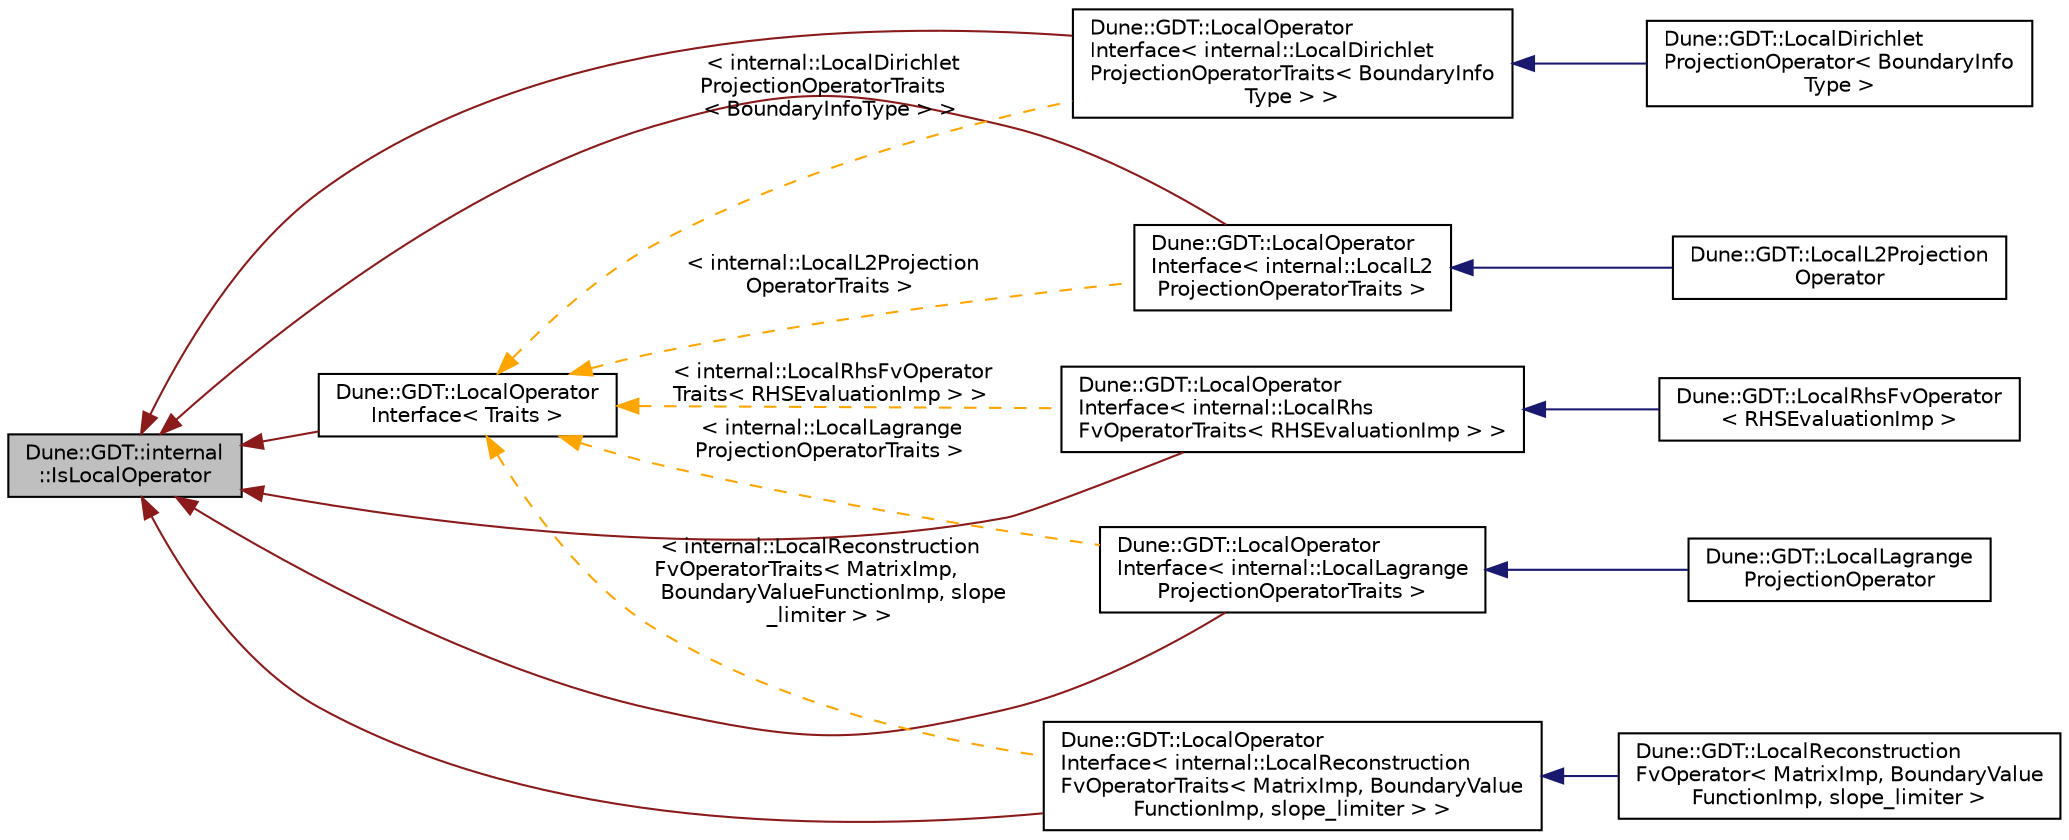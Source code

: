 digraph "Dune::GDT::internal::IsLocalOperator"
{
  edge [fontname="Helvetica",fontsize="10",labelfontname="Helvetica",labelfontsize="10"];
  node [fontname="Helvetica",fontsize="10",shape=record];
  rankdir="LR";
  Node1 [label="Dune::GDT::internal\l::IsLocalOperator",height=0.2,width=0.4,color="black", fillcolor="grey75", style="filled", fontcolor="black"];
  Node1 -> Node2 [dir="back",color="firebrick4",fontsize="10",style="solid",fontname="Helvetica"];
  Node2 [label="Dune::GDT::LocalOperator\lInterface\< Traits \>",height=0.2,width=0.4,color="black", fillcolor="white", style="filled",URL="$a00319.html"];
  Node2 -> Node3 [dir="back",color="orange",fontsize="10",style="dashed",label=" \< internal::LocalL2Projection\lOperatorTraits \>" ,fontname="Helvetica"];
  Node3 [label="Dune::GDT::LocalOperator\lInterface\< internal::LocalL2\lProjectionOperatorTraits \>",height=0.2,width=0.4,color="black", fillcolor="white", style="filled",URL="$a00319.html"];
  Node3 -> Node4 [dir="back",color="midnightblue",fontsize="10",style="solid",fontname="Helvetica"];
  Node4 [label="Dune::GDT::LocalL2Projection\lOperator",height=0.2,width=0.4,color="black", fillcolor="white", style="filled",URL="$a00309.html"];
  Node2 -> Node5 [dir="back",color="orange",fontsize="10",style="dashed",label=" \< internal::LocalDirichlet\lProjectionOperatorTraits\l\< BoundaryInfoType \> \>" ,fontname="Helvetica"];
  Node5 [label="Dune::GDT::LocalOperator\lInterface\< internal::LocalDirichlet\lProjectionOperatorTraits\< BoundaryInfo\lType \> \>",height=0.2,width=0.4,color="black", fillcolor="white", style="filled",URL="$a00319.html"];
  Node5 -> Node6 [dir="back",color="midnightblue",fontsize="10",style="solid",fontname="Helvetica"];
  Node6 [label="Dune::GDT::LocalDirichlet\lProjectionOperator\< BoundaryInfo\lType \>",height=0.2,width=0.4,color="black", fillcolor="white", style="filled",URL="$a00290.html"];
  Node2 -> Node7 [dir="back",color="orange",fontsize="10",style="dashed",label=" \< internal::LocalLagrange\lProjectionOperatorTraits \>" ,fontname="Helvetica"];
  Node7 [label="Dune::GDT::LocalOperator\lInterface\< internal::LocalLagrange\lProjectionOperatorTraits \>",height=0.2,width=0.4,color="black", fillcolor="white", style="filled",URL="$a00319.html"];
  Node7 -> Node8 [dir="back",color="midnightblue",fontsize="10",style="solid",fontname="Helvetica"];
  Node8 [label="Dune::GDT::LocalLagrange\lProjectionOperator",height=0.2,width=0.4,color="black", fillcolor="white", style="filled",URL="$a00311.html"];
  Node2 -> Node9 [dir="back",color="orange",fontsize="10",style="dashed",label=" \< internal::LocalReconstruction\lFvOperatorTraits\< MatrixImp,\l BoundaryValueFunctionImp, slope\l_limiter \> \>" ,fontname="Helvetica"];
  Node9 [label="Dune::GDT::LocalOperator\lInterface\< internal::LocalReconstruction\lFvOperatorTraits\< MatrixImp, BoundaryValue\lFunctionImp, slope_limiter \> \>",height=0.2,width=0.4,color="black", fillcolor="white", style="filled",URL="$a00319.html"];
  Node9 -> Node10 [dir="back",color="midnightblue",fontsize="10",style="solid",fontname="Helvetica"];
  Node10 [label="Dune::GDT::LocalReconstruction\lFvOperator\< MatrixImp, BoundaryValue\lFunctionImp, slope_limiter \>",height=0.2,width=0.4,color="black", fillcolor="white", style="filled",URL="$a00322.html"];
  Node2 -> Node11 [dir="back",color="orange",fontsize="10",style="dashed",label=" \< internal::LocalRhsFvOperator\lTraits\< RHSEvaluationImp \> \>" ,fontname="Helvetica"];
  Node11 [label="Dune::GDT::LocalOperator\lInterface\< internal::LocalRhs\lFvOperatorTraits\< RHSEvaluationImp \> \>",height=0.2,width=0.4,color="black", fillcolor="white", style="filled",URL="$a00319.html"];
  Node11 -> Node12 [dir="back",color="midnightblue",fontsize="10",style="solid",fontname="Helvetica"];
  Node12 [label="Dune::GDT::LocalRhsFvOperator\l\< RHSEvaluationImp \>",height=0.2,width=0.4,color="black", fillcolor="white", style="filled",URL="$a00324.html"];
  Node1 -> Node5 [dir="back",color="firebrick4",fontsize="10",style="solid",fontname="Helvetica"];
  Node1 -> Node3 [dir="back",color="firebrick4",fontsize="10",style="solid",fontname="Helvetica"];
  Node1 -> Node7 [dir="back",color="firebrick4",fontsize="10",style="solid",fontname="Helvetica"];
  Node1 -> Node9 [dir="back",color="firebrick4",fontsize="10",style="solid",fontname="Helvetica"];
  Node1 -> Node11 [dir="back",color="firebrick4",fontsize="10",style="solid",fontname="Helvetica"];
}

